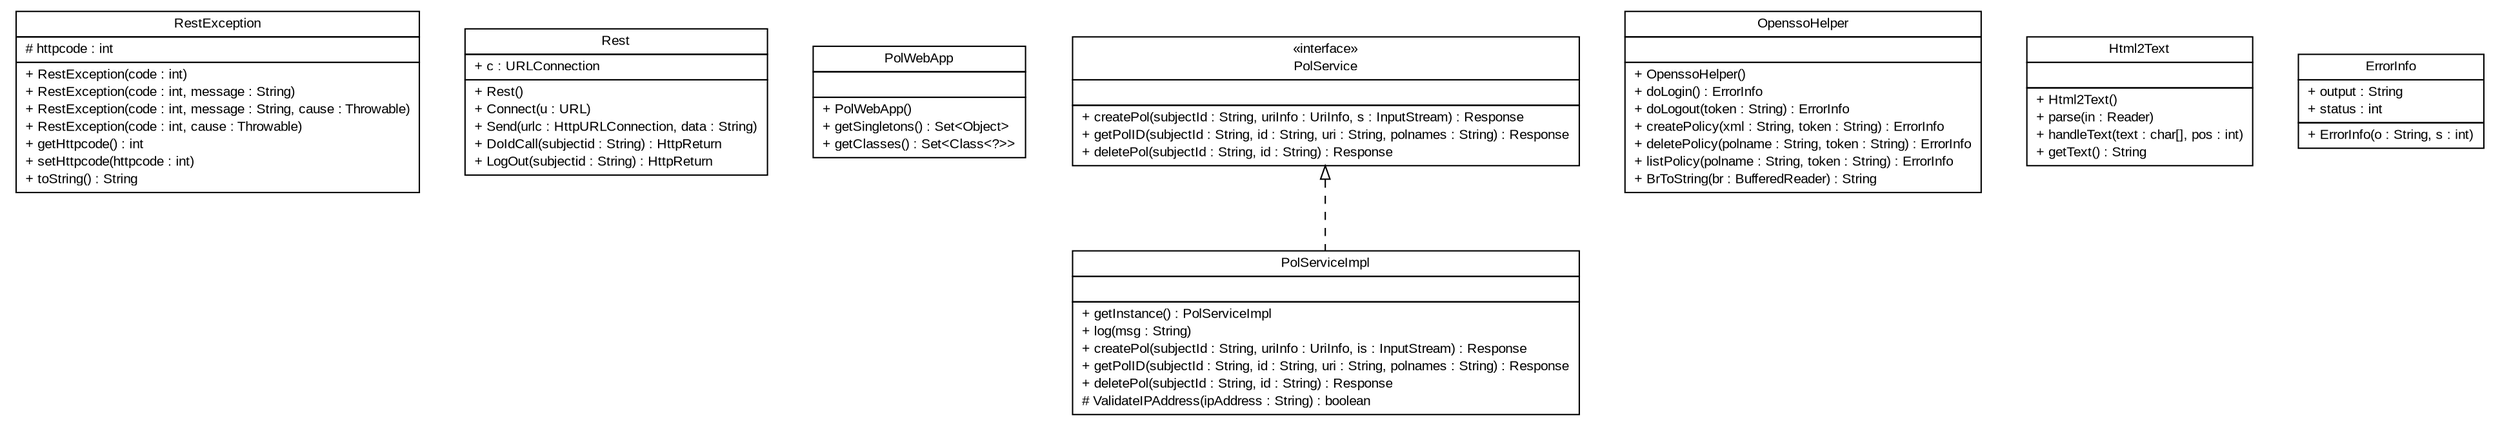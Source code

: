 #!/usr/local/bin/dot
#
# Class diagram 
# Generated by UmlGraph version 4.6 (http://www.spinellis.gr/sw/umlgraph)
#

digraph G {
	edge [fontname="arial",fontsize=10,labelfontname="arial",labelfontsize=10];
	node [fontname="arial",fontsize=10,shape=plaintext];
	// org.opentox.pol.RestException
	c0 [label=<<table border="0" cellborder="1" cellspacing="0" cellpadding="2" port="p" href="./RestException.html">
		<tr><td><table border="0" cellspacing="0" cellpadding="1">
			<tr><td> RestException </td></tr>
		</table></td></tr>
		<tr><td><table border="0" cellspacing="0" cellpadding="1">
			<tr><td align="left"> # httpcode : int </td></tr>
		</table></td></tr>
		<tr><td><table border="0" cellspacing="0" cellpadding="1">
			<tr><td align="left"> + RestException(code : int) </td></tr>
			<tr><td align="left"> + RestException(code : int, message : String) </td></tr>
			<tr><td align="left"> + RestException(code : int, message : String, cause : Throwable) </td></tr>
			<tr><td align="left"> + RestException(code : int, cause : Throwable) </td></tr>
			<tr><td align="left"> + getHttpcode() : int </td></tr>
			<tr><td align="left"> + setHttpcode(httpcode : int) </td></tr>
			<tr><td align="left"> + toString() : String </td></tr>
		</table></td></tr>
		</table>>, fontname="arial", fontcolor="black", fontsize=10.0];
	// org.opentox.pol.Rest
	c1 [label=<<table border="0" cellborder="1" cellspacing="0" cellpadding="2" port="p" href="./Rest.html">
		<tr><td><table border="0" cellspacing="0" cellpadding="1">
			<tr><td> Rest </td></tr>
		</table></td></tr>
		<tr><td><table border="0" cellspacing="0" cellpadding="1">
			<tr><td align="left"> + c : URLConnection </td></tr>
		</table></td></tr>
		<tr><td><table border="0" cellspacing="0" cellpadding="1">
			<tr><td align="left"> + Rest() </td></tr>
			<tr><td align="left"> + Connect(u : URL) </td></tr>
			<tr><td align="left"> + Send(urlc : HttpURLConnection, data : String) </td></tr>
			<tr><td align="left"> + DoIdCall(subjectid : String) : HttpReturn </td></tr>
			<tr><td align="left"> + LogOut(subjectid : String) : HttpReturn </td></tr>
		</table></td></tr>
		</table>>, fontname="arial", fontcolor="black", fontsize=10.0];
	// org.opentox.pol.PolWebApp
	c2 [label=<<table border="0" cellborder="1" cellspacing="0" cellpadding="2" port="p" href="./PolWebApp.html">
		<tr><td><table border="0" cellspacing="0" cellpadding="1">
			<tr><td> PolWebApp </td></tr>
		</table></td></tr>
		<tr><td><table border="0" cellspacing="0" cellpadding="1">
			<tr><td align="left">  </td></tr>
		</table></td></tr>
		<tr><td><table border="0" cellspacing="0" cellpadding="1">
			<tr><td align="left"> + PolWebApp() </td></tr>
			<tr><td align="left"> + getSingletons() : Set&lt;Object&gt; </td></tr>
			<tr><td align="left"> + getClasses() : Set&lt;Class&lt;?&gt;&gt; </td></tr>
		</table></td></tr>
		</table>>, fontname="arial", fontcolor="black", fontsize=10.0];
	// org.opentox.pol.PolServiceImpl
	c3 [label=<<table border="0" cellborder="1" cellspacing="0" cellpadding="2" port="p" href="./PolServiceImpl.html">
		<tr><td><table border="0" cellspacing="0" cellpadding="1">
			<tr><td> PolServiceImpl </td></tr>
		</table></td></tr>
		<tr><td><table border="0" cellspacing="0" cellpadding="1">
			<tr><td align="left">  </td></tr>
		</table></td></tr>
		<tr><td><table border="0" cellspacing="0" cellpadding="1">
			<tr><td align="left"> + getInstance() : PolServiceImpl </td></tr>
			<tr><td align="left"> + log(msg : String) </td></tr>
			<tr><td align="left"> + createPol(subjectId : String, uriInfo : UriInfo, is : InputStream) : Response </td></tr>
			<tr><td align="left"> + getPolID(subjectId : String, id : String, uri : String, polnames : String) : Response </td></tr>
			<tr><td align="left"> + deletePol(subjectId : String, id : String) : Response </td></tr>
			<tr><td align="left"> # ValidateIPAddress(ipAddress : String) : boolean </td></tr>
		</table></td></tr>
		</table>>, fontname="arial", fontcolor="black", fontsize=10.0];
	// org.opentox.pol.PolService
	c4 [label=<<table border="0" cellborder="1" cellspacing="0" cellpadding="2" port="p" href="./PolService.html">
		<tr><td><table border="0" cellspacing="0" cellpadding="1">
			<tr><td> &laquo;interface&raquo; </td></tr>
			<tr><td> PolService </td></tr>
		</table></td></tr>
		<tr><td><table border="0" cellspacing="0" cellpadding="1">
			<tr><td align="left">  </td></tr>
		</table></td></tr>
		<tr><td><table border="0" cellspacing="0" cellpadding="1">
			<tr><td align="left"> + createPol(subjectId : String, uriInfo : UriInfo, s : InputStream) : Response </td></tr>
			<tr><td align="left"> + getPolID(subjectId : String, id : String, uri : String, polnames : String) : Response </td></tr>
			<tr><td align="left"> + deletePol(subjectId : String, id : String) : Response </td></tr>
		</table></td></tr>
		</table>>, fontname="arial", fontcolor="black", fontsize=10.0];
	// org.opentox.pol.OpenssoHelper
	c5 [label=<<table border="0" cellborder="1" cellspacing="0" cellpadding="2" port="p" href="./OpenssoHelper.html">
		<tr><td><table border="0" cellspacing="0" cellpadding="1">
			<tr><td> OpenssoHelper </td></tr>
		</table></td></tr>
		<tr><td><table border="0" cellspacing="0" cellpadding="1">
			<tr><td align="left">  </td></tr>
		</table></td></tr>
		<tr><td><table border="0" cellspacing="0" cellpadding="1">
			<tr><td align="left"> + OpenssoHelper() </td></tr>
			<tr><td align="left"> + doLogin() : ErrorInfo </td></tr>
			<tr><td align="left"> + doLogout(token : String) : ErrorInfo </td></tr>
			<tr><td align="left"> + createPolicy(xml : String, token : String) : ErrorInfo </td></tr>
			<tr><td align="left"> + deletePolicy(polname : String, token : String) : ErrorInfo </td></tr>
			<tr><td align="left"> + listPolicy(polname : String, token : String) : ErrorInfo </td></tr>
			<tr><td align="left"> + BrToString(br : BufferedReader) : String </td></tr>
		</table></td></tr>
		</table>>, fontname="arial", fontcolor="black", fontsize=10.0];
	// org.opentox.pol.Html2Text
	c6 [label=<<table border="0" cellborder="1" cellspacing="0" cellpadding="2" port="p" href="./Html2Text.html">
		<tr><td><table border="0" cellspacing="0" cellpadding="1">
			<tr><td> Html2Text </td></tr>
		</table></td></tr>
		<tr><td><table border="0" cellspacing="0" cellpadding="1">
			<tr><td align="left">  </td></tr>
		</table></td></tr>
		<tr><td><table border="0" cellspacing="0" cellpadding="1">
			<tr><td align="left"> + Html2Text() </td></tr>
			<tr><td align="left"> + parse(in : Reader) </td></tr>
			<tr><td align="left"> + handleText(text : char[], pos : int) </td></tr>
			<tr><td align="left"> + getText() : String </td></tr>
		</table></td></tr>
		</table>>, fontname="arial", fontcolor="black", fontsize=10.0];
	// org.opentox.pol.ErrorInfo
	c7 [label=<<table border="0" cellborder="1" cellspacing="0" cellpadding="2" port="p" href="./ErrorInfo.html">
		<tr><td><table border="0" cellspacing="0" cellpadding="1">
			<tr><td> ErrorInfo </td></tr>
		</table></td></tr>
		<tr><td><table border="0" cellspacing="0" cellpadding="1">
			<tr><td align="left"> + output : String </td></tr>
			<tr><td align="left"> + status : int </td></tr>
		</table></td></tr>
		<tr><td><table border="0" cellspacing="0" cellpadding="1">
			<tr><td align="left"> + ErrorInfo(o : String, s : int) </td></tr>
		</table></td></tr>
		</table>>, fontname="arial", fontcolor="black", fontsize=10.0];
	//org.opentox.pol.PolServiceImpl implements org.opentox.pol.PolService
	c4:p -> c3:p [dir=back,arrowtail=empty,style=dashed];
}

